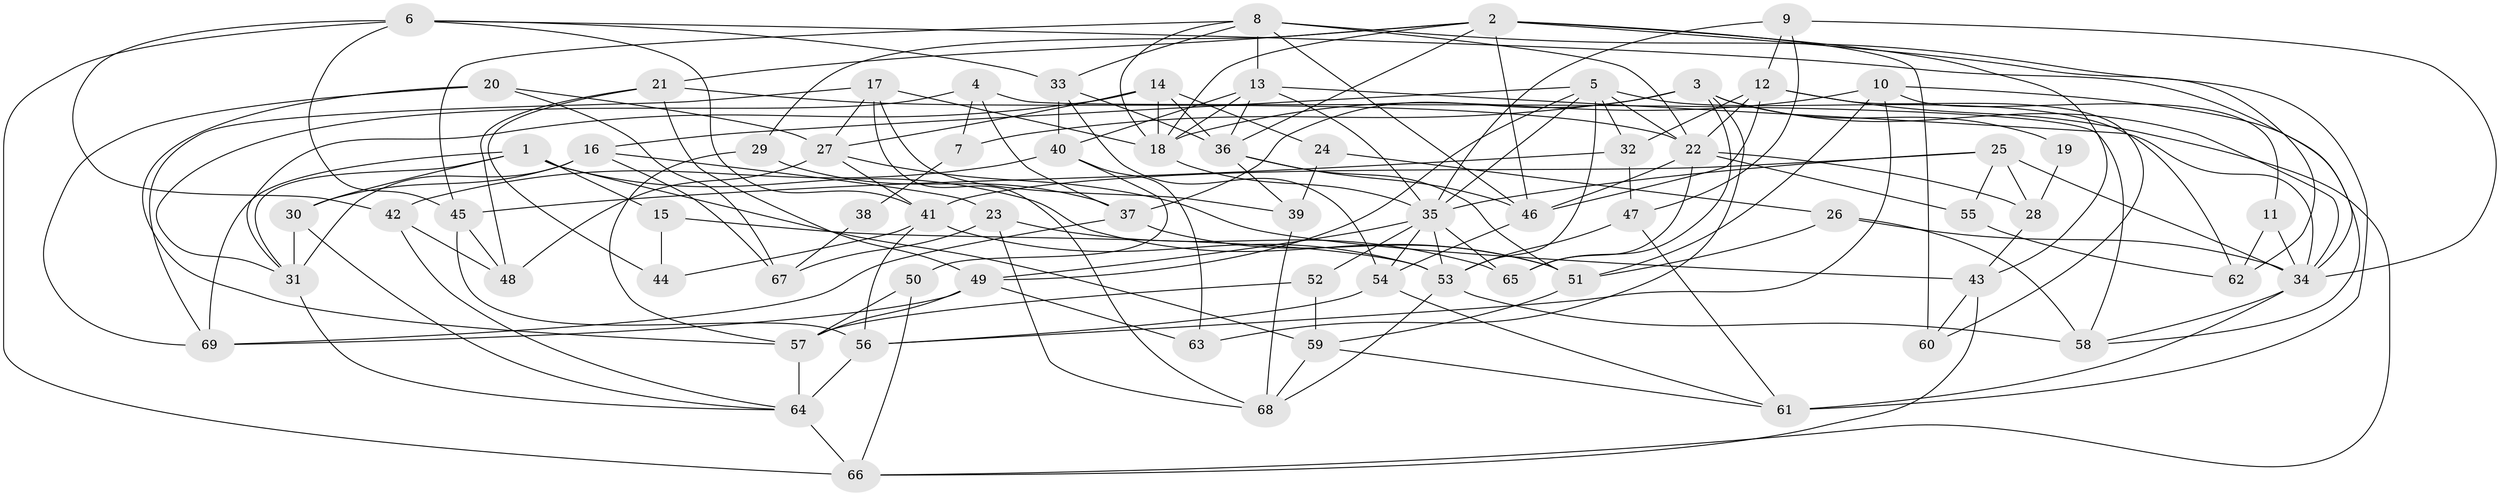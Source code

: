 // original degree distribution, {5: 0.20175438596491227, 6: 0.10526315789473684, 3: 0.2807017543859649, 4: 0.2543859649122807, 2: 0.12280701754385964, 8: 0.008771929824561403, 7: 0.02631578947368421}
// Generated by graph-tools (version 1.1) at 2025/37/03/04/25 23:37:11]
// undirected, 69 vertices, 170 edges
graph export_dot {
  node [color=gray90,style=filled];
  1;
  2;
  3;
  4;
  5;
  6;
  7;
  8;
  9;
  10;
  11;
  12;
  13;
  14;
  15;
  16;
  17;
  18;
  19;
  20;
  21;
  22;
  23;
  24;
  25;
  26;
  27;
  28;
  29;
  30;
  31;
  32;
  33;
  34;
  35;
  36;
  37;
  38;
  39;
  40;
  41;
  42;
  43;
  44;
  45;
  46;
  47;
  48;
  49;
  50;
  51;
  52;
  53;
  54;
  55;
  56;
  57;
  58;
  59;
  60;
  61;
  62;
  63;
  64;
  65;
  66;
  67;
  68;
  69;
  1 -- 15 [weight=1.0];
  1 -- 30 [weight=1.0];
  1 -- 31 [weight=1.0];
  1 -- 51 [weight=1.0];
  1 -- 59 [weight=1.0];
  1 -- 69 [weight=1.0];
  2 -- 18 [weight=1.0];
  2 -- 21 [weight=1.0];
  2 -- 29 [weight=1.0];
  2 -- 36 [weight=1.0];
  2 -- 43 [weight=1.0];
  2 -- 46 [weight=1.0];
  2 -- 60 [weight=1.0];
  2 -- 62 [weight=1.0];
  3 -- 7 [weight=1.0];
  3 -- 19 [weight=1.0];
  3 -- 34 [weight=1.0];
  3 -- 37 [weight=1.0];
  3 -- 63 [weight=1.0];
  3 -- 65 [weight=1.0];
  4 -- 7 [weight=1.0];
  4 -- 31 [weight=1.0];
  4 -- 37 [weight=1.0];
  4 -- 58 [weight=1.0];
  5 -- 16 [weight=1.0];
  5 -- 22 [weight=1.0];
  5 -- 32 [weight=1.0];
  5 -- 35 [weight=1.0];
  5 -- 49 [weight=1.0];
  5 -- 53 [weight=1.0];
  5 -- 62 [weight=1.0];
  6 -- 33 [weight=1.0];
  6 -- 34 [weight=1.0];
  6 -- 41 [weight=1.0];
  6 -- 42 [weight=1.0];
  6 -- 45 [weight=1.0];
  6 -- 66 [weight=1.0];
  7 -- 38 [weight=1.0];
  8 -- 13 [weight=1.0];
  8 -- 18 [weight=1.0];
  8 -- 22 [weight=1.0];
  8 -- 33 [weight=1.0];
  8 -- 45 [weight=1.0];
  8 -- 46 [weight=1.0];
  8 -- 61 [weight=1.0];
  9 -- 12 [weight=1.0];
  9 -- 34 [weight=1.0];
  9 -- 35 [weight=1.0];
  9 -- 47 [weight=1.0];
  10 -- 11 [weight=1.0];
  10 -- 18 [weight=1.0];
  10 -- 51 [weight=1.0];
  10 -- 56 [weight=1.0];
  10 -- 58 [weight=1.0];
  11 -- 34 [weight=1.0];
  11 -- 62 [weight=1.0];
  12 -- 22 [weight=1.0];
  12 -- 32 [weight=2.0];
  12 -- 46 [weight=1.0];
  12 -- 60 [weight=1.0];
  12 -- 66 [weight=1.0];
  13 -- 18 [weight=1.0];
  13 -- 34 [weight=1.0];
  13 -- 35 [weight=1.0];
  13 -- 36 [weight=1.0];
  13 -- 40 [weight=1.0];
  14 -- 18 [weight=2.0];
  14 -- 24 [weight=1.0];
  14 -- 27 [weight=1.0];
  14 -- 31 [weight=1.0];
  14 -- 36 [weight=1.0];
  15 -- 44 [weight=2.0];
  15 -- 53 [weight=1.0];
  16 -- 23 [weight=1.0];
  16 -- 30 [weight=1.0];
  16 -- 31 [weight=1.0];
  16 -- 67 [weight=1.0];
  17 -- 18 [weight=1.0];
  17 -- 27 [weight=1.0];
  17 -- 39 [weight=1.0];
  17 -- 68 [weight=1.0];
  17 -- 69 [weight=1.0];
  18 -- 35 [weight=1.0];
  19 -- 28 [weight=1.0];
  20 -- 27 [weight=1.0];
  20 -- 57 [weight=1.0];
  20 -- 67 [weight=1.0];
  20 -- 69 [weight=1.0];
  21 -- 22 [weight=2.0];
  21 -- 44 [weight=1.0];
  21 -- 48 [weight=1.0];
  21 -- 49 [weight=1.0];
  22 -- 28 [weight=1.0];
  22 -- 46 [weight=1.0];
  22 -- 55 [weight=1.0];
  22 -- 65 [weight=1.0];
  23 -- 65 [weight=1.0];
  23 -- 67 [weight=1.0];
  23 -- 68 [weight=1.0];
  24 -- 26 [weight=1.0];
  24 -- 39 [weight=1.0];
  25 -- 28 [weight=1.0];
  25 -- 34 [weight=1.0];
  25 -- 35 [weight=1.0];
  25 -- 41 [weight=1.0];
  25 -- 55 [weight=1.0];
  26 -- 34 [weight=2.0];
  26 -- 51 [weight=1.0];
  26 -- 58 [weight=1.0];
  27 -- 41 [weight=1.0];
  27 -- 43 [weight=1.0];
  27 -- 48 [weight=1.0];
  28 -- 43 [weight=1.0];
  29 -- 37 [weight=1.0];
  29 -- 57 [weight=1.0];
  30 -- 31 [weight=1.0];
  30 -- 64 [weight=1.0];
  31 -- 64 [weight=1.0];
  32 -- 45 [weight=1.0];
  32 -- 47 [weight=1.0];
  33 -- 36 [weight=1.0];
  33 -- 40 [weight=2.0];
  33 -- 54 [weight=1.0];
  34 -- 58 [weight=1.0];
  34 -- 61 [weight=1.0];
  35 -- 49 [weight=1.0];
  35 -- 52 [weight=1.0];
  35 -- 53 [weight=1.0];
  35 -- 54 [weight=2.0];
  35 -- 65 [weight=1.0];
  36 -- 39 [weight=1.0];
  36 -- 46 [weight=1.0];
  36 -- 51 [weight=1.0];
  37 -- 51 [weight=2.0];
  37 -- 69 [weight=1.0];
  38 -- 67 [weight=1.0];
  39 -- 68 [weight=1.0];
  40 -- 42 [weight=1.0];
  40 -- 50 [weight=1.0];
  40 -- 63 [weight=1.0];
  41 -- 44 [weight=1.0];
  41 -- 53 [weight=1.0];
  41 -- 56 [weight=1.0];
  42 -- 48 [weight=1.0];
  42 -- 64 [weight=1.0];
  43 -- 60 [weight=1.0];
  43 -- 66 [weight=1.0];
  45 -- 48 [weight=2.0];
  45 -- 56 [weight=1.0];
  46 -- 54 [weight=1.0];
  47 -- 53 [weight=1.0];
  47 -- 61 [weight=1.0];
  49 -- 57 [weight=1.0];
  49 -- 63 [weight=1.0];
  49 -- 69 [weight=1.0];
  50 -- 57 [weight=1.0];
  50 -- 66 [weight=1.0];
  51 -- 59 [weight=1.0];
  52 -- 57 [weight=2.0];
  52 -- 59 [weight=1.0];
  53 -- 58 [weight=1.0];
  53 -- 68 [weight=1.0];
  54 -- 56 [weight=1.0];
  54 -- 61 [weight=1.0];
  55 -- 62 [weight=1.0];
  56 -- 64 [weight=1.0];
  57 -- 64 [weight=1.0];
  59 -- 61 [weight=1.0];
  59 -- 68 [weight=1.0];
  64 -- 66 [weight=2.0];
}

